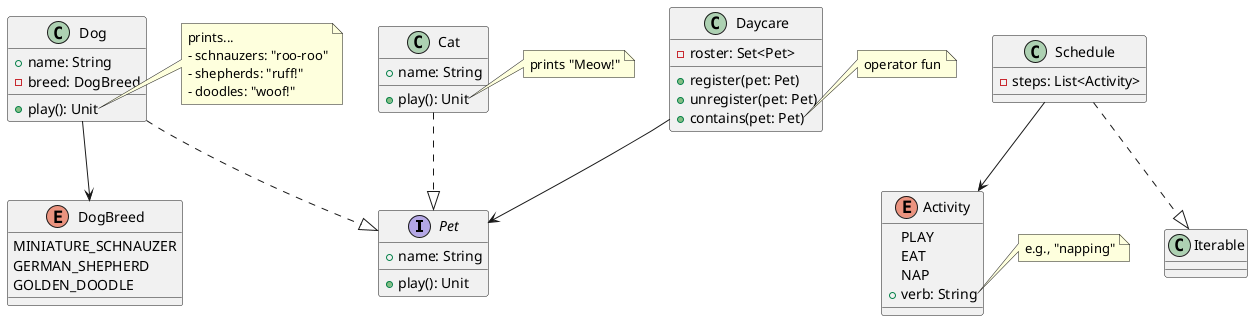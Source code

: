 @startuml
together {
    interface Pet {
      + name: String
      + play(): Unit
    }

    class Dog {
      + name: String
      - breed: DogBreed
      + play(): Unit
    }
    note right of Dog::play
      prints...
      - schnauzers: "roo-roo"
      - shepherds: "ruff!"
      - doodles: "woof!"
    end note

    enum DogBreed {
      MINIATURE_SCHNAUZER
      GERMAN_SHEPHERD
      GOLDEN_DOODLE
    }

    class Cat {
      + name: String
      + play(): Unit
    }
    note right of Cat::play
      prints "Meow!"
    end note
}

class Daycare {
  - roster: Set<Pet>
  + register(pet: Pet)
  + unregister(pet: Pet)
  + contains(pet: Pet)
}
note right of Daycare::contains
  operator fun
end note

enum Activity {
  PLAY
  EAT
  NAP
  + verb: String
}
note right of Activity::verb
  e.g., "napping"
end note

class Schedule {
  - steps: List<Activity>
}

Dog ..|> Pet
Cat ..|> Pet
Dog --> DogBreed
Daycare --> Pet
Schedule --> Activity
Schedule ..|> Iterable
@enduml
